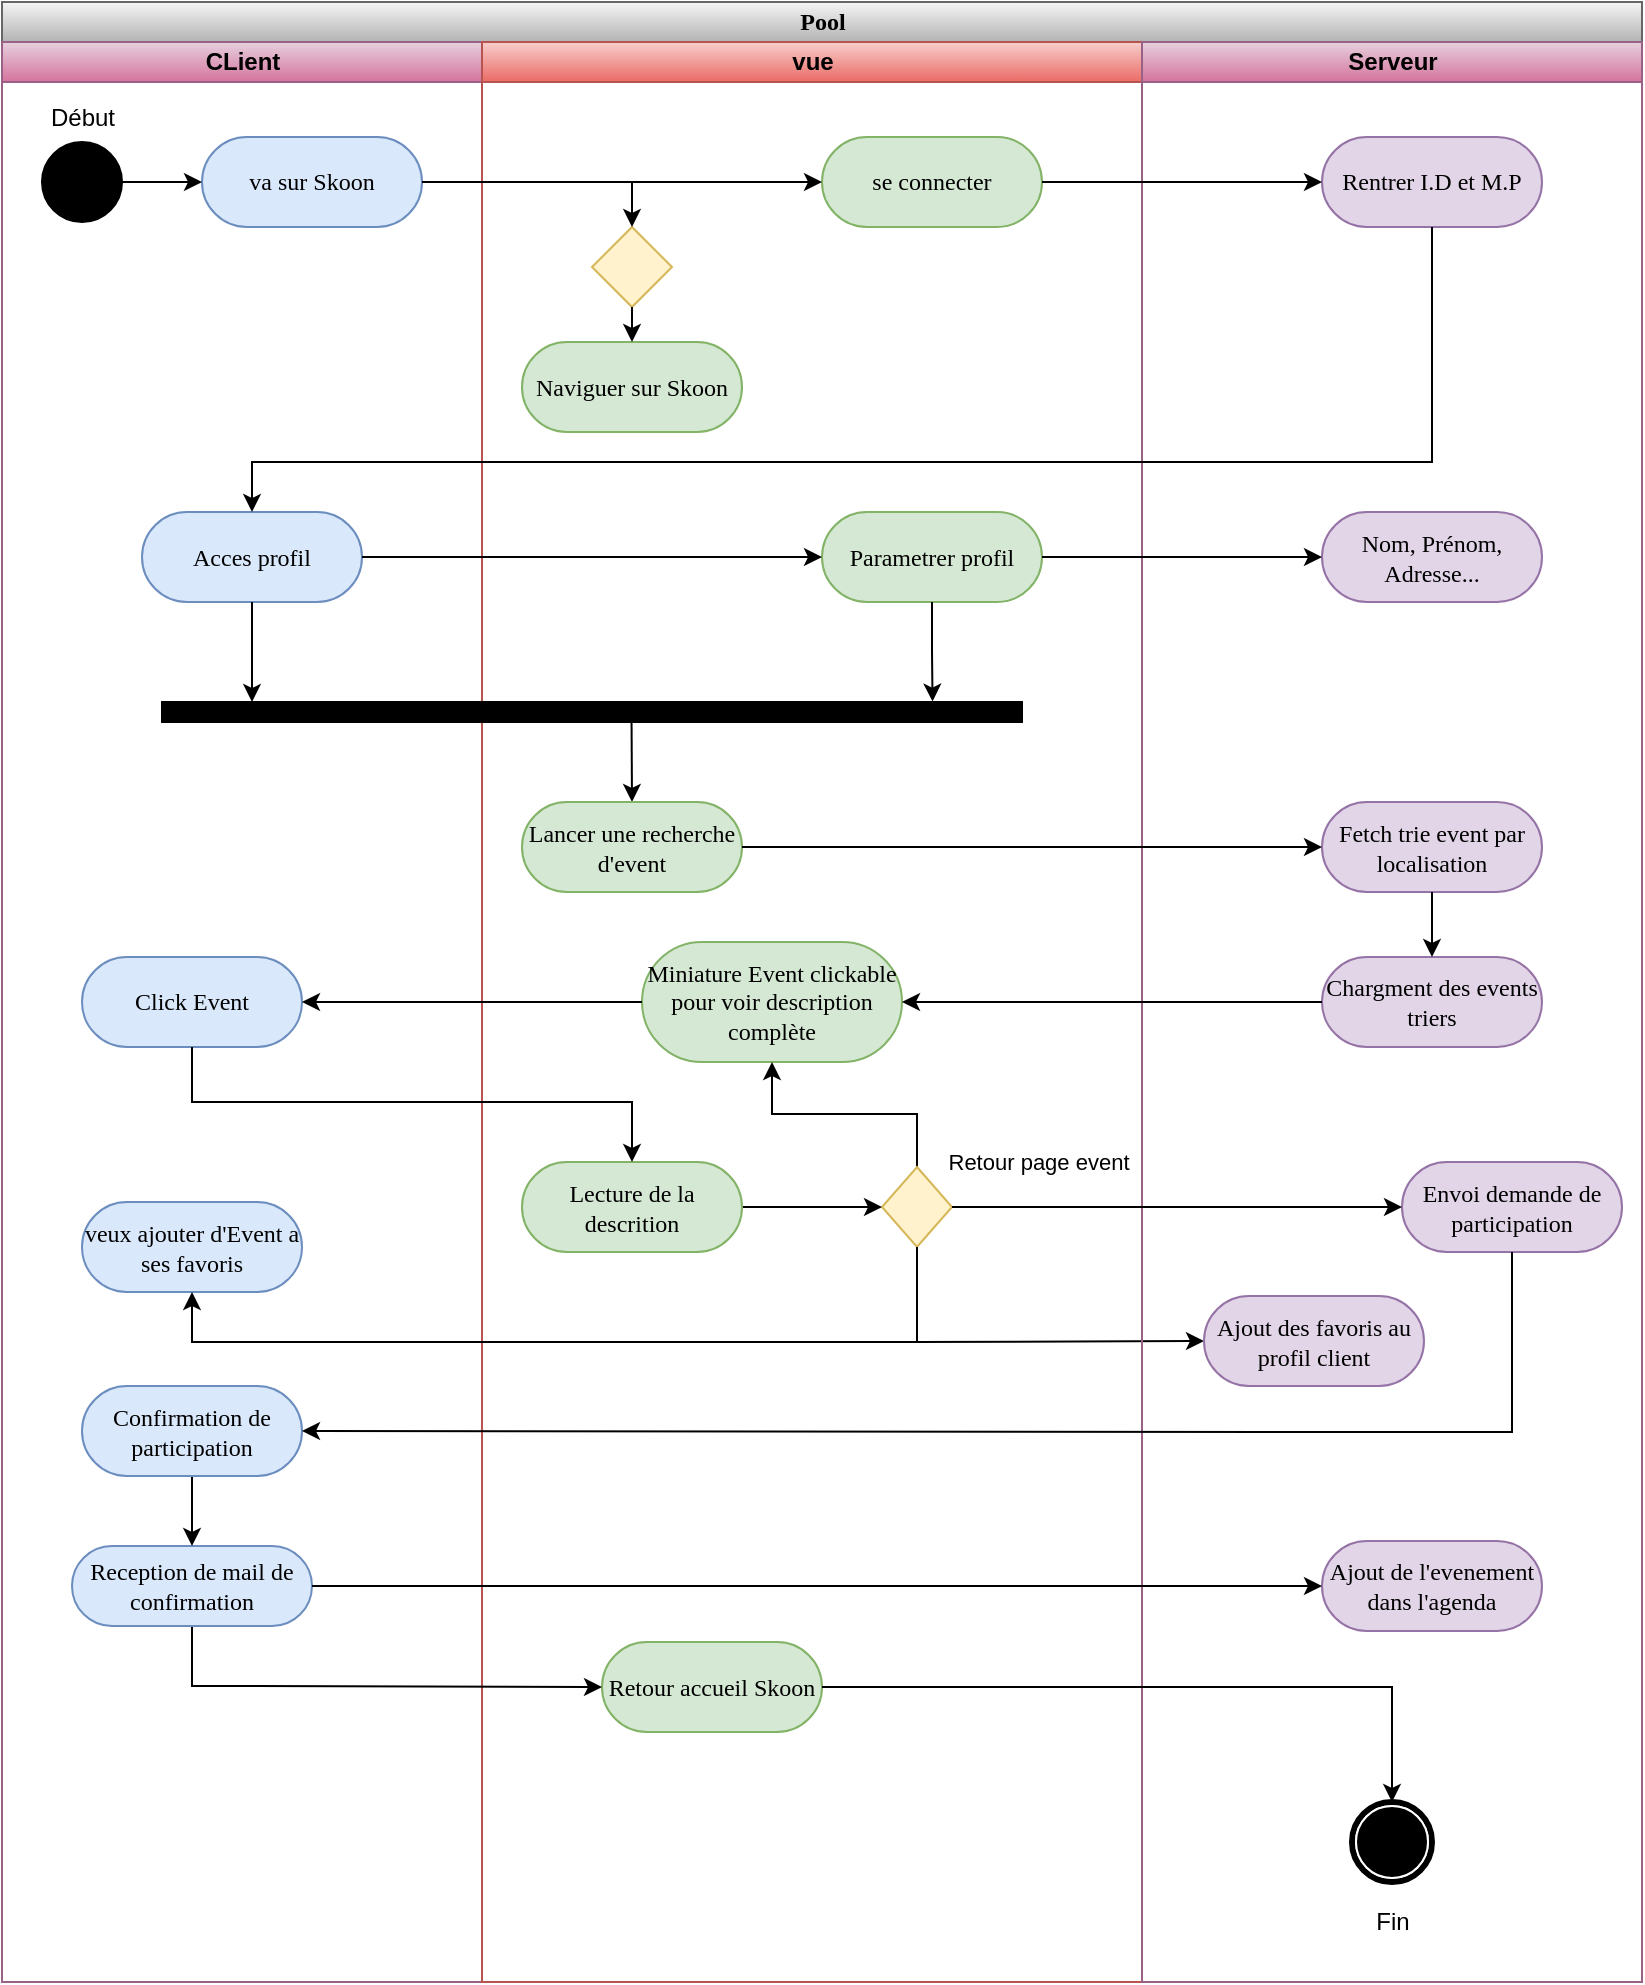 <mxfile version="14.4.3" type="device"><diagram name="Page-1" id="0783ab3e-0a74-02c8-0abd-f7b4e66b4bec"><mxGraphModel dx="1092" dy="809" grid="1" gridSize="10" guides="1" tooltips="1" connect="1" arrows="1" fold="1" page="1" pageScale="1" pageWidth="850" pageHeight="1100" background="#ffffff" math="0" shadow="0"><root><mxCell id="0"/><mxCell id="1" parent="0"/><mxCell id="1c1d494c118603dd-1" value="Pool" style="swimlane;html=1;childLayout=stackLayout;startSize=20;rounded=0;shadow=0;comic=0;labelBackgroundColor=none;strokeWidth=1;fontFamily=Verdana;fontSize=12;align=center;gradientColor=#b3b3b3;fillColor=#f5f5f5;strokeColor=#666666;" parent="1" vertex="1"><mxGeometry x="13" y="20" width="820" height="990" as="geometry"/></mxCell><mxCell id="1c1d494c118603dd-2" value="CLient" style="swimlane;html=1;startSize=20;gradientColor=#d5739d;fillColor=#e6d0de;strokeColor=#996185;" parent="1c1d494c118603dd-1" vertex="1"><mxGeometry y="20" width="240" height="970" as="geometry"/></mxCell><mxCell id="1c1d494c118603dd-6" value="va sur Skoon" style="rounded=1;whiteSpace=wrap;html=1;shadow=0;comic=0;labelBackgroundColor=none;strokeWidth=1;fontFamily=Verdana;fontSize=12;align=center;arcSize=50;fillColor=#dae8fc;strokeColor=#6c8ebf;" parent="1c1d494c118603dd-2" vertex="1"><mxGeometry x="100" y="47.5" width="110" height="45" as="geometry"/></mxCell><mxCell id="60571a20871a0731-4" value="" style="ellipse;whiteSpace=wrap;html=1;rounded=0;shadow=0;comic=0;labelBackgroundColor=none;strokeWidth=1;fillColor=#000000;fontFamily=Verdana;fontSize=12;align=center;" parent="1c1d494c118603dd-2" vertex="1"><mxGeometry x="20" y="50" width="40" height="40" as="geometry"/></mxCell><mxCell id="pq7tQY0vfqm4GT2s8NN9-13" value="Acces profil" style="rounded=1;whiteSpace=wrap;html=1;shadow=0;comic=0;labelBackgroundColor=none;strokeWidth=1;fontFamily=Verdana;fontSize=12;align=center;arcSize=50;fillColor=#dae8fc;strokeColor=#6c8ebf;" parent="1c1d494c118603dd-2" vertex="1"><mxGeometry x="70" y="235" width="110" height="45" as="geometry"/></mxCell><mxCell id="1c1d494c118603dd-3" value="vue" style="swimlane;html=1;startSize=20;align=center;gradientColor=#ea6b66;fillColor=#f8cecc;strokeColor=#b85450;" parent="1c1d494c118603dd-2" vertex="1"><mxGeometry x="240" width="330" height="970" as="geometry"/></mxCell><mxCell id="xyvAKKoq_uSC1_AhiT6A-1" value="" style="rhombus;whiteSpace=wrap;html=1;fillColor=#fff2cc;strokeColor=#d6b656;" parent="1c1d494c118603dd-3" vertex="1"><mxGeometry x="55" y="92.5" width="40" height="40" as="geometry"/></mxCell><mxCell id="pq7tQY0vfqm4GT2s8NN9-6" value="" style="endArrow=classic;html=1;" parent="1c1d494c118603dd-3" target="xyvAKKoq_uSC1_AhiT6A-1" edge="1"><mxGeometry width="50" height="50" relative="1" as="geometry"><mxPoint x="75" y="70" as="sourcePoint"/><mxPoint x="190" y="150" as="targetPoint"/></mxGeometry></mxCell><mxCell id="pq7tQY0vfqm4GT2s8NN9-8" value="se connecter" style="rounded=1;whiteSpace=wrap;html=1;shadow=0;comic=0;labelBackgroundColor=none;strokeWidth=1;fontFamily=Verdana;fontSize=12;align=center;arcSize=50;fillColor=#d5e8d4;strokeColor=#82b366;" parent="1c1d494c118603dd-3" vertex="1"><mxGeometry x="170" y="47.5" width="110" height="45" as="geometry"/></mxCell><mxCell id="pq7tQY0vfqm4GT2s8NN9-11" value="Naviguer sur Skoon" style="rounded=1;whiteSpace=wrap;html=1;shadow=0;comic=0;labelBackgroundColor=none;strokeWidth=1;fontFamily=Verdana;fontSize=12;align=center;arcSize=50;fillColor=#d5e8d4;strokeColor=#82b366;" parent="1c1d494c118603dd-3" vertex="1"><mxGeometry x="20" y="150" width="110" height="45" as="geometry"/></mxCell><mxCell id="pq7tQY0vfqm4GT2s8NN9-15" value="Parametrer profil" style="rounded=1;whiteSpace=wrap;html=1;shadow=0;comic=0;labelBackgroundColor=none;strokeWidth=1;fontFamily=Verdana;fontSize=12;align=center;arcSize=50;fillColor=#d5e8d4;strokeColor=#82b366;" parent="1c1d494c118603dd-3" vertex="1"><mxGeometry x="170" y="235" width="110" height="45" as="geometry"/></mxCell><mxCell id="pq7tQY0vfqm4GT2s8NN9-36" value="" style="rounded=0;whiteSpace=wrap;html=1;fillColor=#000000;" parent="1c1d494c118603dd-3" vertex="1"><mxGeometry x="-160" y="330" width="430" height="10" as="geometry"/></mxCell><mxCell id="pq7tQY0vfqm4GT2s8NN9-40" value="" style="endArrow=classic;html=1;entryX=0.5;entryY=0;entryDx=0;entryDy=0;exitX=0.546;exitY=1.002;exitDx=0;exitDy=0;exitPerimeter=0;" parent="1c1d494c118603dd-3" source="pq7tQY0vfqm4GT2s8NN9-36" target="pq7tQY0vfqm4GT2s8NN9-41" edge="1"><mxGeometry width="50" height="50" relative="1" as="geometry"><mxPoint x="75" y="360" as="sourcePoint"/><mxPoint x="39" y="380" as="targetPoint"/></mxGeometry></mxCell><mxCell id="pq7tQY0vfqm4GT2s8NN9-41" value="Lancer une recherche d'event" style="rounded=1;whiteSpace=wrap;html=1;shadow=0;comic=0;labelBackgroundColor=none;strokeWidth=1;fontFamily=Verdana;fontSize=12;align=center;arcSize=50;fillColor=#d5e8d4;strokeColor=#82b366;" parent="1c1d494c118603dd-3" vertex="1"><mxGeometry x="20" y="380" width="110" height="45" as="geometry"/></mxCell><mxCell id="pq7tQY0vfqm4GT2s8NN9-47" value="Miniature Event clickable pour voir description complète" style="rounded=1;whiteSpace=wrap;html=1;shadow=0;comic=0;labelBackgroundColor=none;strokeWidth=1;fontFamily=Verdana;fontSize=12;align=center;arcSize=50;fillColor=#d5e8d4;strokeColor=#82b366;" parent="1c1d494c118603dd-3" vertex="1"><mxGeometry x="80" y="450" width="130" height="60" as="geometry"/></mxCell><mxCell id="pq7tQY0vfqm4GT2s8NN9-61" style="edgeStyle=orthogonalEdgeStyle;rounded=0;orthogonalLoop=1;jettySize=auto;html=1;entryX=0.5;entryY=1;entryDx=0;entryDy=0;" parent="1c1d494c118603dd-3" source="pq7tQY0vfqm4GT2s8NN9-53" target="pq7tQY0vfqm4GT2s8NN9-47" edge="1"><mxGeometry relative="1" as="geometry"><Array as="points"><mxPoint x="217" y="536"/><mxPoint x="145" y="536"/></Array></mxGeometry></mxCell><mxCell id="pq7tQY0vfqm4GT2s8NN9-53" value="" style="rhombus;whiteSpace=wrap;html=1;fillColor=#fff2cc;strokeColor=#d6b656;" parent="1c1d494c118603dd-3" vertex="1"><mxGeometry x="200" y="562.5" width="35" height="40" as="geometry"/></mxCell><mxCell id="pq7tQY0vfqm4GT2s8NN9-58" style="edgeStyle=orthogonalEdgeStyle;rounded=0;orthogonalLoop=1;jettySize=auto;html=1;" parent="1c1d494c118603dd-3" source="pq7tQY0vfqm4GT2s8NN9-51" target="pq7tQY0vfqm4GT2s8NN9-53" edge="1"><mxGeometry relative="1" as="geometry"/></mxCell><mxCell id="pq7tQY0vfqm4GT2s8NN9-51" value="Lecture de la descrition" style="rounded=1;whiteSpace=wrap;html=1;shadow=0;comic=0;labelBackgroundColor=none;strokeWidth=1;fontFamily=Verdana;fontSize=12;align=center;arcSize=50;fillColor=#d5e8d4;strokeColor=#82b366;" parent="1c1d494c118603dd-3" vertex="1"><mxGeometry x="20" y="560" width="110" height="45" as="geometry"/></mxCell><mxCell id="pq7tQY0vfqm4GT2s8NN9-62" value="&lt;span style=&quot;font-weight: normal&quot;&gt;&lt;font style=&quot;font-size: 11px&quot;&gt;Retour page event&lt;/font&gt;&lt;/span&gt;" style="text;strokeColor=none;fillColor=none;html=1;fontSize=24;fontStyle=1;verticalAlign=middle;align=center;" parent="1c1d494c118603dd-3" vertex="1"><mxGeometry x="238" y="540.5" width="80" height="30" as="geometry"/></mxCell><mxCell id="pq7tQY0vfqm4GT2s8NN9-79" value="" style="endArrow=classic;html=1;entryX=0;entryY=0.5;entryDx=0;entryDy=0;" parent="1c1d494c118603dd-3" target="pq7tQY0vfqm4GT2s8NN9-76" edge="1"><mxGeometry width="50" height="50" relative="1" as="geometry"><mxPoint x="217" y="650" as="sourcePoint"/><mxPoint x="440" y="622" as="targetPoint"/></mxGeometry></mxCell><mxCell id="pq7tQY0vfqm4GT2s8NN9-77" value="Retour accueil Skoon" style="rounded=1;whiteSpace=wrap;html=1;shadow=0;comic=0;labelBackgroundColor=none;strokeWidth=1;fontFamily=Verdana;fontSize=12;align=center;arcSize=50;fillColor=#d5e8d4;strokeColor=#82b366;" parent="1c1d494c118603dd-3" vertex="1"><mxGeometry x="60" y="800" width="110" height="45" as="geometry"/></mxCell><mxCell id="pq7tQY0vfqm4GT2s8NN9-7" value="" style="endArrow=classic;html=1;exitX=0.5;exitY=1;exitDx=0;exitDy=0;entryX=0.5;entryY=0;entryDx=0;entryDy=0;" parent="1c1d494c118603dd-3" source="xyvAKKoq_uSC1_AhiT6A-1" target="pq7tQY0vfqm4GT2s8NN9-11" edge="1"><mxGeometry width="50" height="50" relative="1" as="geometry"><mxPoint x="140" y="150" as="sourcePoint"/><mxPoint x="50" y="190" as="targetPoint"/></mxGeometry></mxCell><mxCell id="pq7tQY0vfqm4GT2s8NN9-24" style="edgeStyle=orthogonalEdgeStyle;rounded=0;orthogonalLoop=1;jettySize=auto;html=1;entryX=0.896;entryY=-0.022;entryDx=0;entryDy=0;entryPerimeter=0;" parent="1c1d494c118603dd-3" source="pq7tQY0vfqm4GT2s8NN9-15" target="pq7tQY0vfqm4GT2s8NN9-36" edge="1"><mxGeometry relative="1" as="geometry"><mxPoint x="235" y="330" as="targetPoint"/></mxGeometry></mxCell><mxCell id="pq7tQY0vfqm4GT2s8NN9-49" value="Click Event" style="rounded=1;whiteSpace=wrap;html=1;shadow=0;comic=0;labelBackgroundColor=none;strokeWidth=1;fontFamily=Verdana;fontSize=12;align=center;arcSize=50;fillColor=#dae8fc;strokeColor=#6c8ebf;" parent="1c1d494c118603dd-2" vertex="1"><mxGeometry x="40" y="457.5" width="110" height="45" as="geometry"/></mxCell><mxCell id="pq7tQY0vfqm4GT2s8NN9-50" style="edgeStyle=orthogonalEdgeStyle;rounded=0;orthogonalLoop=1;jettySize=auto;html=1;entryX=0.5;entryY=0;entryDx=0;entryDy=0;" parent="1c1d494c118603dd-2" source="pq7tQY0vfqm4GT2s8NN9-49" target="pq7tQY0vfqm4GT2s8NN9-51" edge="1"><mxGeometry relative="1" as="geometry"><mxPoint x="110" y="580" as="targetPoint"/><Array as="points"><mxPoint x="95" y="530"/><mxPoint x="315" y="530"/></Array></mxGeometry></mxCell><mxCell id="1c1d494c118603dd-4" value="Serveur" style="swimlane;html=1;startSize=20;gradientColor=#d5739d;fillColor=#e6d0de;strokeColor=#996185;" parent="1c1d494c118603dd-2" vertex="1"><mxGeometry x="570" width="250" height="970" as="geometry"/></mxCell><mxCell id="60571a20871a0731-5" value="" style="shape=mxgraph.bpmn.shape;html=1;verticalLabelPosition=bottom;labelBackgroundColor=#ffffff;verticalAlign=top;perimeter=ellipsePerimeter;outline=end;symbol=terminate;rounded=0;shadow=0;comic=0;strokeWidth=1;fontFamily=Verdana;fontSize=12;align=center;" parent="1c1d494c118603dd-4" vertex="1"><mxGeometry x="105" y="880" width="40" height="40" as="geometry"/></mxCell><mxCell id="pq7tQY0vfqm4GT2s8NN9-10" value="Rentrer I.D et M.P" style="rounded=1;whiteSpace=wrap;html=1;shadow=0;comic=0;labelBackgroundColor=none;strokeWidth=1;fontFamily=Verdana;fontSize=12;align=center;arcSize=50;fillColor=#e1d5e7;strokeColor=#9673a6;" parent="1c1d494c118603dd-4" vertex="1"><mxGeometry x="90" y="47.5" width="110" height="45" as="geometry"/></mxCell><mxCell id="pq7tQY0vfqm4GT2s8NN9-16" value="Nom, Prénom, Adresse..." style="rounded=1;whiteSpace=wrap;html=1;shadow=0;comic=0;labelBackgroundColor=none;strokeWidth=1;fontFamily=Verdana;fontSize=12;align=center;arcSize=50;fillColor=#e1d5e7;strokeColor=#9673a6;" parent="1c1d494c118603dd-4" vertex="1"><mxGeometry x="90" y="235" width="110" height="45" as="geometry"/></mxCell><mxCell id="pq7tQY0vfqm4GT2s8NN9-43" value="Fetch trie event par localisation" style="rounded=1;whiteSpace=wrap;html=1;shadow=0;comic=0;labelBackgroundColor=none;strokeWidth=1;fontFamily=Verdana;fontSize=12;align=center;arcSize=50;fillColor=#e1d5e7;strokeColor=#9673a6;" parent="1c1d494c118603dd-4" vertex="1"><mxGeometry x="90" y="380" width="110" height="45" as="geometry"/></mxCell><mxCell id="pq7tQY0vfqm4GT2s8NN9-45" value="Chargment des events triers" style="rounded=1;whiteSpace=wrap;html=1;shadow=0;comic=0;labelBackgroundColor=none;strokeWidth=1;fontFamily=Verdana;fontSize=12;align=center;arcSize=50;fillColor=#e1d5e7;strokeColor=#9673a6;" parent="1c1d494c118603dd-4" vertex="1"><mxGeometry x="90" y="457.5" width="110" height="45" as="geometry"/></mxCell><mxCell id="pq7tQY0vfqm4GT2s8NN9-60" value="Envoi demande de participation" style="rounded=1;whiteSpace=wrap;html=1;shadow=0;comic=0;labelBackgroundColor=none;strokeWidth=1;fontFamily=Verdana;fontSize=12;align=center;arcSize=50;fillColor=#e1d5e7;strokeColor=#9673a6;" parent="1c1d494c118603dd-4" vertex="1"><mxGeometry x="130" y="560" width="110" height="45" as="geometry"/></mxCell><mxCell id="pq7tQY0vfqm4GT2s8NN9-69" value="Ajout de l'evenement dans l'agenda" style="rounded=1;whiteSpace=wrap;html=1;shadow=0;comic=0;labelBackgroundColor=none;strokeWidth=1;fontFamily=Verdana;fontSize=12;align=center;arcSize=50;fillColor=#e1d5e7;strokeColor=#9673a6;" parent="1c1d494c118603dd-4" vertex="1"><mxGeometry x="90" y="749.5" width="110" height="45" as="geometry"/></mxCell><mxCell id="pq7tQY0vfqm4GT2s8NN9-76" value="Ajout des favoris au profil client" style="rounded=1;whiteSpace=wrap;html=1;shadow=0;comic=0;labelBackgroundColor=none;strokeWidth=1;fontFamily=Verdana;fontSize=12;align=center;arcSize=50;fillColor=#e1d5e7;strokeColor=#9673a6;" parent="1c1d494c118603dd-4" vertex="1"><mxGeometry x="31" y="627" width="110" height="45" as="geometry"/></mxCell><mxCell id="pq7tQY0vfqm4GT2s8NN9-44" style="edgeStyle=orthogonalEdgeStyle;rounded=0;orthogonalLoop=1;jettySize=auto;html=1;entryX=0.5;entryY=0;entryDx=0;entryDy=0;" parent="1c1d494c118603dd-4" source="pq7tQY0vfqm4GT2s8NN9-43" target="pq7tQY0vfqm4GT2s8NN9-45" edge="1"><mxGeometry relative="1" as="geometry"><mxPoint x="46" y="450" as="targetPoint"/></mxGeometry></mxCell><mxCell id="NHkmjI2sr5fM4Scz5PAA-2" value="Fin" style="text;html=1;align=center;verticalAlign=middle;resizable=0;points=[];autosize=1;" parent="1c1d494c118603dd-4" vertex="1"><mxGeometry x="110" y="930" width="30" height="20" as="geometry"/></mxCell><mxCell id="pq7tQY0vfqm4GT2s8NN9-12" style="edgeStyle=orthogonalEdgeStyle;rounded=0;orthogonalLoop=1;jettySize=auto;html=1;exitX=0.5;exitY=1;exitDx=0;exitDy=0;entryX=0.5;entryY=0;entryDx=0;entryDy=0;" parent="1c1d494c118603dd-2" source="pq7tQY0vfqm4GT2s8NN9-10" target="pq7tQY0vfqm4GT2s8NN9-13" edge="1"><mxGeometry relative="1" as="geometry"><mxPoint x="130" y="220" as="targetPoint"/><Array as="points"><mxPoint x="715" y="210"/><mxPoint x="125" y="210"/></Array></mxGeometry></mxCell><mxCell id="pq7tQY0vfqm4GT2s8NN9-46" style="edgeStyle=orthogonalEdgeStyle;rounded=0;orthogonalLoop=1;jettySize=auto;html=1;entryX=1;entryY=0.5;entryDx=0;entryDy=0;" parent="1c1d494c118603dd-2" source="pq7tQY0vfqm4GT2s8NN9-45" target="pq7tQY0vfqm4GT2s8NN9-47" edge="1"><mxGeometry relative="1" as="geometry"><mxPoint x="480" y="472.5" as="targetPoint"/></mxGeometry></mxCell><mxCell id="pq7tQY0vfqm4GT2s8NN9-14" style="edgeStyle=orthogonalEdgeStyle;rounded=0;orthogonalLoop=1;jettySize=auto;html=1;exitX=1;exitY=0.5;exitDx=0;exitDy=0;entryX=0;entryY=0.5;entryDx=0;entryDy=0;" parent="1c1d494c118603dd-2" source="pq7tQY0vfqm4GT2s8NN9-13" target="pq7tQY0vfqm4GT2s8NN9-15" edge="1"><mxGeometry relative="1" as="geometry"><mxPoint x="470" y="240" as="targetPoint"/><mxPoint x="357.333" y="263" as="sourcePoint"/><Array as="points"><mxPoint x="357" y="258"/><mxPoint x="410" y="258"/></Array></mxGeometry></mxCell><mxCell id="pq7tQY0vfqm4GT2s8NN9-72" style="edgeStyle=orthogonalEdgeStyle;rounded=0;orthogonalLoop=1;jettySize=auto;html=1;entryX=0;entryY=0.5;entryDx=0;entryDy=0;exitX=0.5;exitY=1;exitDx=0;exitDy=0;" parent="1c1d494c118603dd-2" source="pq7tQY0vfqm4GT2s8NN9-63" target="pq7tQY0vfqm4GT2s8NN9-77" edge="1"><mxGeometry relative="1" as="geometry"><mxPoint x="300" y="824.5" as="targetPoint"/><Array as="points"><mxPoint x="95" y="822"/><mxPoint x="120" y="822"/></Array></mxGeometry></mxCell><mxCell id="pq7tQY0vfqm4GT2s8NN9-63" value="Reception de mail de confirmation" style="rounded=1;whiteSpace=wrap;html=1;shadow=0;comic=0;labelBackgroundColor=none;strokeWidth=1;fontFamily=Verdana;fontSize=12;align=center;arcSize=50;fillColor=#dae8fc;strokeColor=#6c8ebf;" parent="1c1d494c118603dd-2" vertex="1"><mxGeometry x="35" y="752" width="120" height="40" as="geometry"/></mxCell><mxCell id="pq7tQY0vfqm4GT2s8NN9-66" style="edgeStyle=orthogonalEdgeStyle;rounded=0;orthogonalLoop=1;jettySize=auto;html=1;entryX=0.5;entryY=0;entryDx=0;entryDy=0;" parent="1c1d494c118603dd-2" source="pq7tQY0vfqm4GT2s8NN9-65" target="pq7tQY0vfqm4GT2s8NN9-63" edge="1"><mxGeometry relative="1" as="geometry"/></mxCell><mxCell id="pq7tQY0vfqm4GT2s8NN9-65" value="Confirmation de participation" style="rounded=1;whiteSpace=wrap;html=1;shadow=0;comic=0;labelBackgroundColor=none;strokeWidth=1;fontFamily=Verdana;fontSize=12;align=center;arcSize=50;fillColor=#dae8fc;strokeColor=#6c8ebf;" parent="1c1d494c118603dd-2" vertex="1"><mxGeometry x="40" y="672" width="110" height="45" as="geometry"/></mxCell><mxCell id="pq7tQY0vfqm4GT2s8NN9-67" style="edgeStyle=orthogonalEdgeStyle;rounded=0;orthogonalLoop=1;jettySize=auto;html=1;entryX=1;entryY=0.5;entryDx=0;entryDy=0;exitX=0.5;exitY=1;exitDx=0;exitDy=0;" parent="1c1d494c118603dd-2" source="pq7tQY0vfqm4GT2s8NN9-60" target="pq7tQY0vfqm4GT2s8NN9-65" edge="1"><mxGeometry relative="1" as="geometry"><mxPoint x="645" y="636" as="sourcePoint"/><mxPoint x="180" y="698.75" as="targetPoint"/><Array as="points"><mxPoint x="645" y="695"/><mxPoint x="180" y="695"/></Array></mxGeometry></mxCell><mxCell id="pq7tQY0vfqm4GT2s8NN9-74" value="veux ajouter d'Event a ses favoris" style="rounded=1;whiteSpace=wrap;html=1;shadow=0;comic=0;labelBackgroundColor=none;strokeWidth=1;fontFamily=Verdana;fontSize=12;align=center;arcSize=50;fillColor=#dae8fc;strokeColor=#6c8ebf;" parent="1c1d494c118603dd-2" vertex="1"><mxGeometry x="40" y="580" width="110" height="45" as="geometry"/></mxCell><mxCell id="pq7tQY0vfqm4GT2s8NN9-78" style="edgeStyle=orthogonalEdgeStyle;rounded=0;orthogonalLoop=1;jettySize=auto;html=1;" parent="1c1d494c118603dd-2" source="pq7tQY0vfqm4GT2s8NN9-53" target="pq7tQY0vfqm4GT2s8NN9-74" edge="1"><mxGeometry relative="1" as="geometry"><mxPoint x="130" y="610" as="targetPoint"/><Array as="points"><mxPoint x="457" y="650"/><mxPoint x="95" y="650"/></Array></mxGeometry></mxCell><mxCell id="cm4DQTY7onaK4w5Am1zc-1" style="edgeStyle=orthogonalEdgeStyle;rounded=0;orthogonalLoop=1;jettySize=auto;html=1;entryX=0;entryY=0.5;entryDx=0;entryDy=0;" parent="1c1d494c118603dd-2" source="60571a20871a0731-4" target="1c1d494c118603dd-6" edge="1"><mxGeometry relative="1" as="geometry"><mxPoint x="90" y="70" as="targetPoint"/></mxGeometry></mxCell><mxCell id="pq7tQY0vfqm4GT2s8NN9-1" style="edgeStyle=orthogonalEdgeStyle;rounded=0;orthogonalLoop=1;jettySize=auto;html=1;exitX=1;exitY=0.5;exitDx=0;exitDy=0;entryX=0;entryY=0.5;entryDx=0;entryDy=0;" parent="1c1d494c118603dd-2" source="1c1d494c118603dd-6" target="pq7tQY0vfqm4GT2s8NN9-8" edge="1"><mxGeometry relative="1" as="geometry"><mxPoint x="400" y="78" as="targetPoint"/><Array as="points"><mxPoint x="370" y="70"/><mxPoint x="370" y="70"/></Array><mxPoint x="210" y="100" as="sourcePoint"/></mxGeometry></mxCell><mxCell id="pq7tQY0vfqm4GT2s8NN9-9" style="edgeStyle=orthogonalEdgeStyle;rounded=0;orthogonalLoop=1;jettySize=auto;html=1;entryX=0;entryY=0.5;entryDx=0;entryDy=0;" parent="1c1d494c118603dd-2" source="pq7tQY0vfqm4GT2s8NN9-8" target="pq7tQY0vfqm4GT2s8NN9-10" edge="1"><mxGeometry relative="1" as="geometry"><mxPoint x="620" y="82.5" as="targetPoint"/></mxGeometry></mxCell><mxCell id="pq7tQY0vfqm4GT2s8NN9-17" style="edgeStyle=orthogonalEdgeStyle;rounded=0;orthogonalLoop=1;jettySize=auto;html=1;entryX=0;entryY=0.5;entryDx=0;entryDy=0;" parent="1c1d494c118603dd-2" source="pq7tQY0vfqm4GT2s8NN9-15" target="pq7tQY0vfqm4GT2s8NN9-16" edge="1"><mxGeometry relative="1" as="geometry"><mxPoint x="610" y="257.5" as="targetPoint"/></mxGeometry></mxCell><mxCell id="pq7tQY0vfqm4GT2s8NN9-42" style="edgeStyle=orthogonalEdgeStyle;rounded=0;orthogonalLoop=1;jettySize=auto;html=1;entryX=0;entryY=0.5;entryDx=0;entryDy=0;" parent="1c1d494c118603dd-2" source="pq7tQY0vfqm4GT2s8NN9-41" target="pq7tQY0vfqm4GT2s8NN9-43" edge="1"><mxGeometry relative="1" as="geometry"><mxPoint x="560" y="402.5" as="targetPoint"/></mxGeometry></mxCell><mxCell id="pq7tQY0vfqm4GT2s8NN9-48" style="edgeStyle=orthogonalEdgeStyle;rounded=0;orthogonalLoop=1;jettySize=auto;html=1;entryX=1;entryY=0.5;entryDx=0;entryDy=0;" parent="1c1d494c118603dd-2" source="pq7tQY0vfqm4GT2s8NN9-47" target="pq7tQY0vfqm4GT2s8NN9-49" edge="1"><mxGeometry relative="1" as="geometry"><mxPoint x="160" y="480" as="targetPoint"/></mxGeometry></mxCell><mxCell id="pq7tQY0vfqm4GT2s8NN9-68" style="edgeStyle=orthogonalEdgeStyle;rounded=0;orthogonalLoop=1;jettySize=auto;html=1;entryX=0;entryY=0.5;entryDx=0;entryDy=0;" parent="1c1d494c118603dd-2" source="pq7tQY0vfqm4GT2s8NN9-63" target="pq7tQY0vfqm4GT2s8NN9-69" edge="1"><mxGeometry relative="1" as="geometry"><mxPoint x="630" y="772" as="targetPoint"/></mxGeometry></mxCell><mxCell id="pq7tQY0vfqm4GT2s8NN9-80" style="edgeStyle=orthogonalEdgeStyle;rounded=0;orthogonalLoop=1;jettySize=auto;html=1;exitX=1;exitY=0.5;exitDx=0;exitDy=0;entryX=0.5;entryY=0;entryDx=0;entryDy=0;" parent="1c1d494c118603dd-2" source="pq7tQY0vfqm4GT2s8NN9-77" target="60571a20871a0731-5" edge="1"><mxGeometry relative="1" as="geometry"><mxPoint x="695" y="860" as="targetPoint"/><mxPoint x="400" y="824.5" as="sourcePoint"/></mxGeometry></mxCell><mxCell id="pq7tQY0vfqm4GT2s8NN9-59" style="edgeStyle=orthogonalEdgeStyle;rounded=0;orthogonalLoop=1;jettySize=auto;html=1;entryX=0;entryY=0.5;entryDx=0;entryDy=0;" parent="1c1d494c118603dd-2" source="pq7tQY0vfqm4GT2s8NN9-53" target="pq7tQY0vfqm4GT2s8NN9-60" edge="1"><mxGeometry relative="1" as="geometry"><mxPoint x="590" y="582.5" as="targetPoint"/></mxGeometry></mxCell><mxCell id="NHkmjI2sr5fM4Scz5PAA-1" value="Début" style="text;html=1;align=center;verticalAlign=middle;resizable=0;points=[];autosize=1;" parent="1c1d494c118603dd-2" vertex="1"><mxGeometry x="15" y="27.5" width="50" height="20" as="geometry"/></mxCell><mxCell id="pq7tQY0vfqm4GT2s8NN9-23" value="" style="endArrow=classic;html=1;exitX=0.5;exitY=1;exitDx=0;exitDy=0;" parent="1" source="pq7tQY0vfqm4GT2s8NN9-13" edge="1"><mxGeometry width="50" height="50" relative="1" as="geometry"><mxPoint x="393" y="270" as="sourcePoint"/><mxPoint x="138" y="370" as="targetPoint"/></mxGeometry></mxCell></root></mxGraphModel></diagram></mxfile>